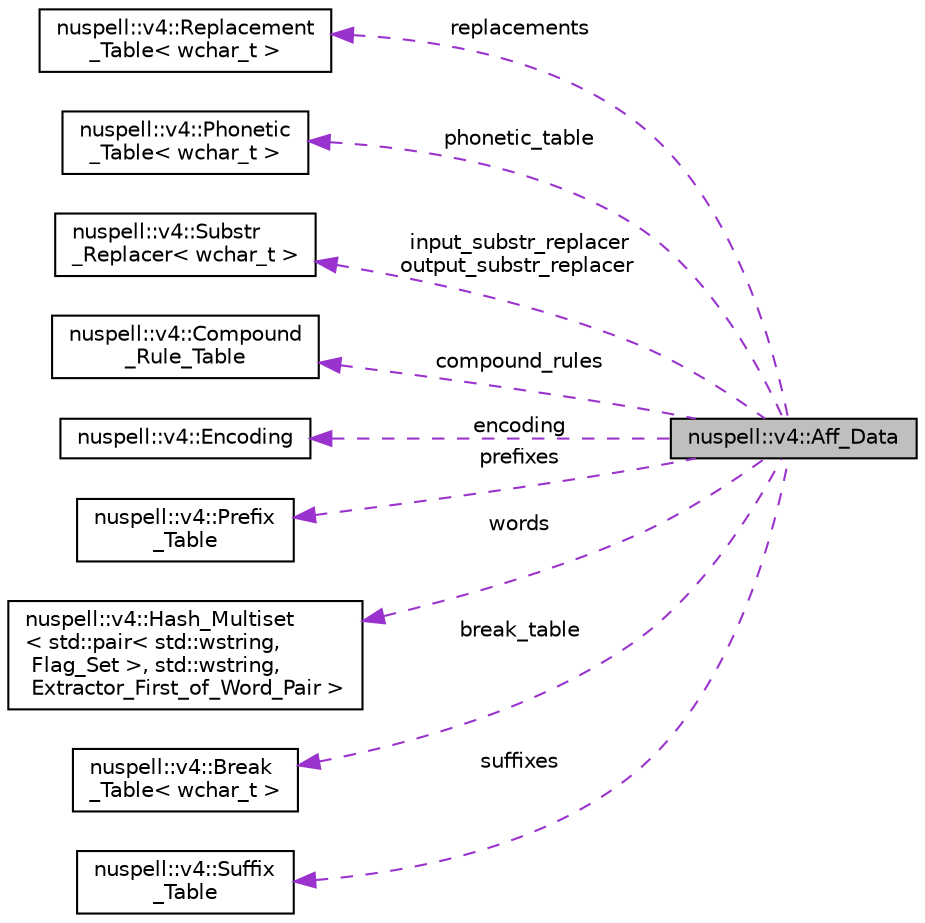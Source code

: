 digraph "nuspell::v4::Aff_Data"
{
 // LATEX_PDF_SIZE
  edge [fontname="Helvetica",fontsize="10",labelfontname="Helvetica",labelfontsize="10"];
  node [fontname="Helvetica",fontsize="10",shape=record];
  rankdir="LR";
  Node1 [label="nuspell::v4::Aff_Data",height=0.2,width=0.4,color="black", fillcolor="grey75", style="filled", fontcolor="black",tooltip=" "];
  Node2 -> Node1 [dir="back",color="darkorchid3",fontsize="10",style="dashed",label=" replacements" ,fontname="Helvetica"];
  Node2 [label="nuspell::v4::Replacement\l_Table\< wchar_t \>",height=0.2,width=0.4,color="black", fillcolor="white", style="filled",URL="$classnuspell_1_1v4_1_1_replacement___table.html",tooltip=" "];
  Node3 -> Node1 [dir="back",color="darkorchid3",fontsize="10",style="dashed",label=" phonetic_table" ,fontname="Helvetica"];
  Node3 [label="nuspell::v4::Phonetic\l_Table\< wchar_t \>",height=0.2,width=0.4,color="black", fillcolor="white", style="filled",URL="$classnuspell_1_1v4_1_1_phonetic___table.html",tooltip=" "];
  Node4 -> Node1 [dir="back",color="darkorchid3",fontsize="10",style="dashed",label=" input_substr_replacer\noutput_substr_replacer" ,fontname="Helvetica"];
  Node4 [label="nuspell::v4::Substr\l_Replacer\< wchar_t \>",height=0.2,width=0.4,color="black", fillcolor="white", style="filled",URL="$classnuspell_1_1v4_1_1_substr___replacer.html",tooltip=" "];
  Node5 -> Node1 [dir="back",color="darkorchid3",fontsize="10",style="dashed",label=" compound_rules" ,fontname="Helvetica"];
  Node5 [label="nuspell::v4::Compound\l_Rule_Table",height=0.2,width=0.4,color="black", fillcolor="white", style="filled",URL="$classnuspell_1_1v4_1_1_compound___rule___table.html",tooltip=" "];
  Node6 -> Node1 [dir="back",color="darkorchid3",fontsize="10",style="dashed",label=" encoding" ,fontname="Helvetica"];
  Node6 [label="nuspell::v4::Encoding",height=0.2,width=0.4,color="black", fillcolor="white", style="filled",URL="$classnuspell_1_1v4_1_1_encoding.html",tooltip=" "];
  Node7 -> Node1 [dir="back",color="darkorchid3",fontsize="10",style="dashed",label=" prefixes" ,fontname="Helvetica"];
  Node7 [label="nuspell::v4::Prefix\l_Table",height=0.2,width=0.4,color="black", fillcolor="white", style="filled",URL="$classnuspell_1_1v4_1_1_prefix___table.html",tooltip=" "];
  Node8 -> Node1 [dir="back",color="darkorchid3",fontsize="10",style="dashed",label=" words" ,fontname="Helvetica"];
  Node8 [label="nuspell::v4::Hash_Multiset\l\< std::pair\< std::wstring,\l Flag_Set \>, std::wstring,\l Extractor_First_of_Word_Pair \>",height=0.2,width=0.4,color="black", fillcolor="white", style="filled",URL="$classnuspell_1_1v4_1_1_hash___multiset.html",tooltip=" "];
  Node9 -> Node1 [dir="back",color="darkorchid3",fontsize="10",style="dashed",label=" break_table" ,fontname="Helvetica"];
  Node9 [label="nuspell::v4::Break\l_Table\< wchar_t \>",height=0.2,width=0.4,color="black", fillcolor="white", style="filled",URL="$classnuspell_1_1v4_1_1_break___table.html",tooltip=" "];
  Node10 -> Node1 [dir="back",color="darkorchid3",fontsize="10",style="dashed",label=" suffixes" ,fontname="Helvetica"];
  Node10 [label="nuspell::v4::Suffix\l_Table",height=0.2,width=0.4,color="black", fillcolor="white", style="filled",URL="$classnuspell_1_1v4_1_1_suffix___table.html",tooltip=" "];
}
